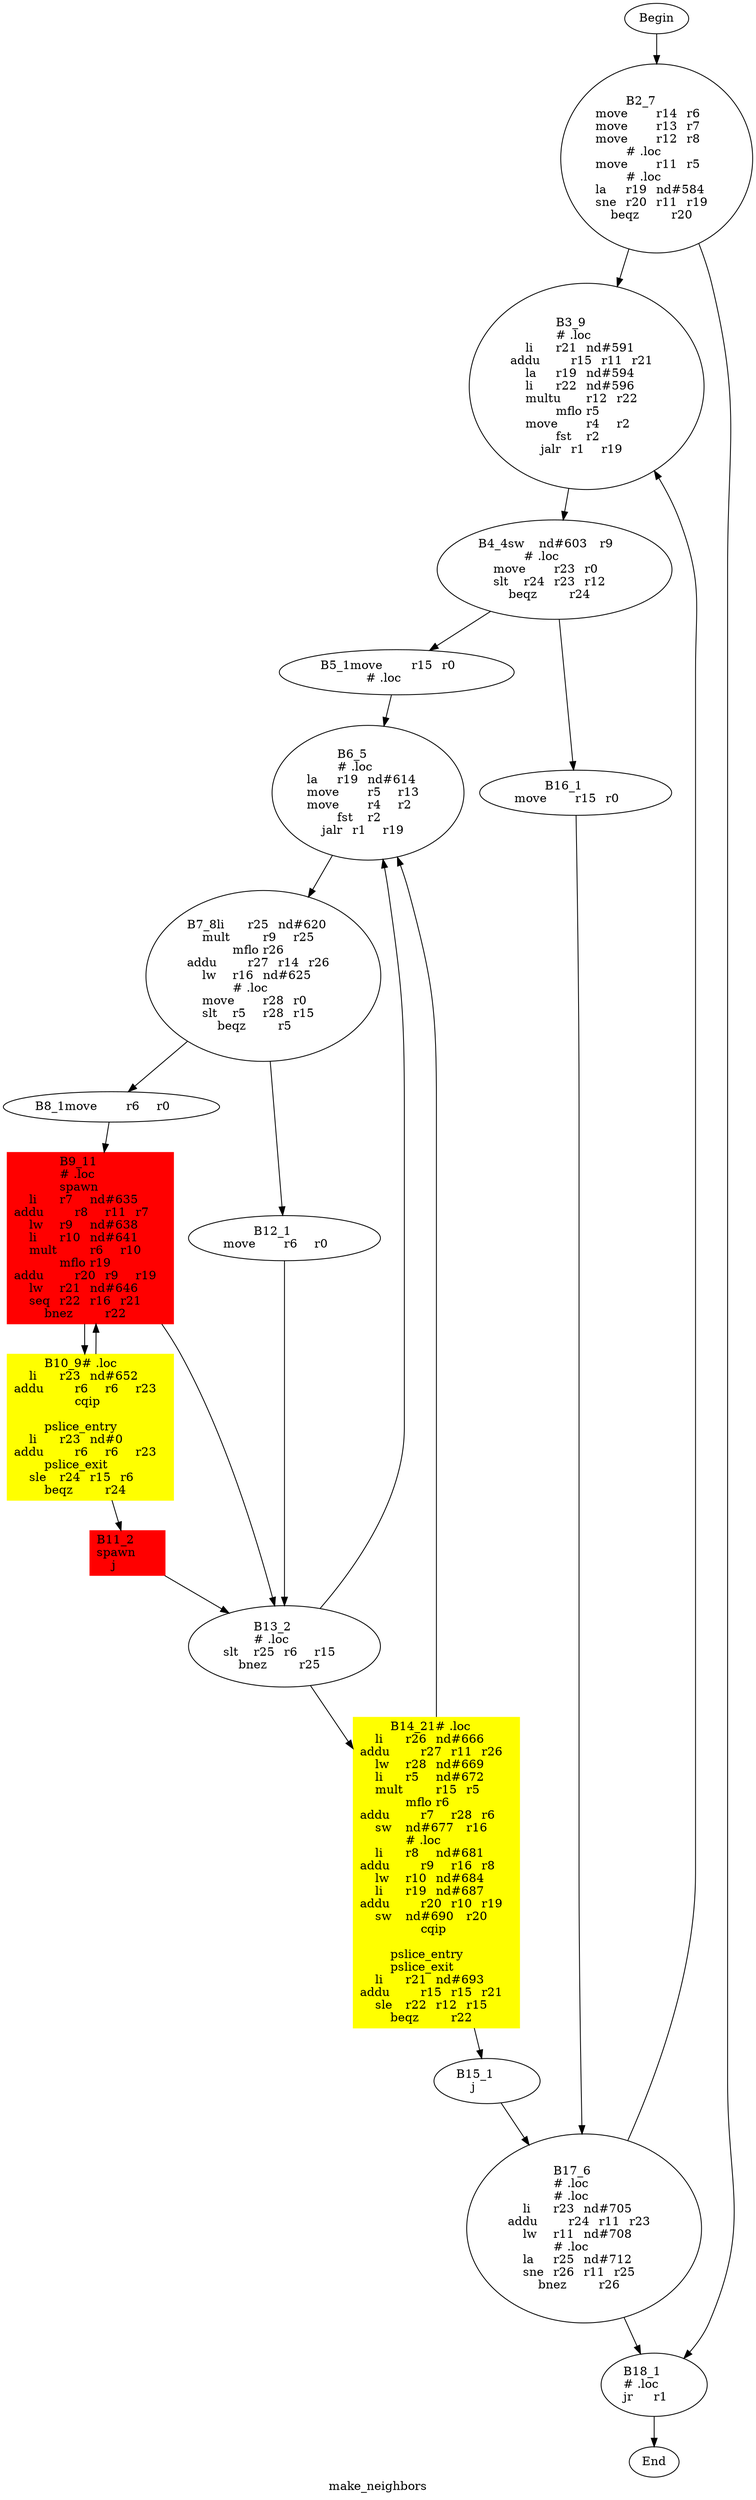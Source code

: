 digraph G{
	label = "make_neighbors"	style = "dashed";
	color = purple;
	Node0 [label = "Begin"];
	Node0 -> {Node2 }
	Node1 [label = "End"];
	Node1 -> {}
	Node2 [label = "B2_7	\nmove	r14	r6	\nmove	r13	r7	\nmove	r12	r8	\n# .loc	\nmove	r11	r5	\n# .loc	\nla	r19	nd#584	\nsne	r20	r11	r19	\nbeqz	r20	\n"];
	Node2 -> {Node3 Node18 }
	Node3 [label = "B3_9	\n# .loc	\nli	r21	nd#591	\naddu	r15	r11	r21	\nla	r19	nd#594	\nli	r22	nd#596	\nmultu	r12	r22	\nmflo	r5	\nmove	r4	r2	\nfst	r2	\njalr	r1	r19	\n"];
	Node3 -> {Node4 }
	Node4 [label = "B4_4sw	nd#603	r9	\n# .loc	\nmove	r23	r0	\nslt	r24	r23	r12	\nbeqz	r24	\n"];
	Node4 -> {Node5 Node16 }
	Node5 [label = "B5_1move	r15	r0	\n# .loc	\n"];
	Node5 -> {Node6 }
	Node6 [label = "B6_5	\n# .loc	\nla	r19	nd#614	\nmove	r5	r13	\nmove	r4	r2	\nfst	r2	\njalr	r1	r19	\n"];
	Node6 -> {Node7 }
	Node7 [label = "B7_8li	r25	nd#620	\nmult	r9	r25	\nmflo	r26	\naddu	r27	r14	r26	\nlw	r16	nd#625	\n# .loc	\nmove	r28	r0	\nslt	r5	r28	r15	\nbeqz	r5	\n"];
	Node7 -> {Node8 Node12 }
	Node8 [label = "B8_1move	r6	r0	\n"];
	Node8 -> {Node9 }
	Node9 [label = "B9_11	\n# .loc	\nspawn	\nli	r7	nd#635	\naddu	r8	r11	r7	\nlw	r9	nd#638	\nli	r10	nd#641	\nmult	r6	r10	\nmflo	r19	\naddu	r20	r9	r19	\nlw	r21	nd#646	\nseq	r22	r16	r21	\nbnez	r22	\n"];
	Node9 -> {Node10 Node13 }
	Node10 [label = "B10_9# .loc	\nli	r23	nd#652	\naddu	r6	r6	r23	\ncqip	\n	\npslice_entry	\nli	r23	nd#0	\naddu	r6	r6	r23	\npslice_exit	\nsle	r24	r15	r6	\nbeqz	r24	\n"];
	Node10 -> {Node11 Node9 }
	Node11 [label = "B11_2	\nspawn	\nj	\n"];
	Node11 -> {Node13 }
	Node12 [label = "B12_1	\nmove	r6	r0	\n"];
	Node12 -> {Node13 }
	Node13 [label = "B13_2	\n# .loc	\nslt	r25	r6	r15	\nbnez	r25	\n"];
	Node13 -> {Node14 Node6 }
	Node14 [label = "B14_21# .loc	\nli	r26	nd#666	\naddu	r27	r11	r26	\nlw	r28	nd#669	\nli	r5	nd#672	\nmult	r15	r5	\nmflo	r6	\naddu	r7	r28	r6	\nsw	nd#677	r16	\n# .loc	\nli	r8	nd#681	\naddu	r9	r16	r8	\nlw	r10	nd#684	\nli	r19	nd#687	\naddu	r20	r10	r19	\nsw	nd#690	r20	\ncqip	\n	\npslice_entry	\npslice_exit	\nli	r21	nd#693	\naddu	r15	r15	r21	\nsle	r22	r12	r15	\nbeqz	r22	\n"];
	Node14 -> {Node15 Node6 }
	Node15 [label = "B15_1	\nj	\n"];
	Node15 -> {Node17 }
	Node16 [label = "B16_1	\nmove	r15	r0	\n"];
	Node16 -> {Node17 }
	Node17 [label = "B17_6	\n# .loc	\n# .loc	\nli	r23	nd#705	\naddu	r24	r11	r23	\nlw	r11	nd#708	\n# .loc	\nla	r25	nd#712	\nsne	r26	r11	r25	\nbnez	r26	\n"];
	Node17 -> {Node18 Node3 }
	Node18 [label = "B18_1	\n# .loc	\njr	r1	\n"];
	Node18 -> {Node1 }
	Node9 [shape = box ,style=filled ,color=red];
	Node11 [shape = box ,style=filled ,color=red];
	Node10 [shape = polygon ,style=filled ,color=yellow];
	Node14 [shape = polygon ,style=filled ,color=yellow];
}
